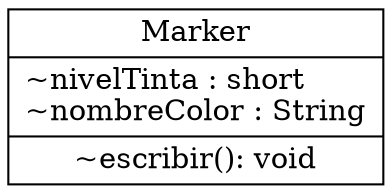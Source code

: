 digraph "classes" {
  #dot -Tpng -Gsize=9,15\! -Gdpi=100 full_marker.dot -o full_marker.png && kitty icat full_marker.png
  rankdir=BT
  charset="utf-8"
  Marker [
    color="black",
    fontcolor="black",
    label=<{Marker|
~nivelTinta : short
<br ALIGN="LEFT"/>
~nombreColor : String
<br ALIGN="LEFT"/>
|
~escribir(): void
}>,
    shape="record",
    style="solid"
  ];
}

